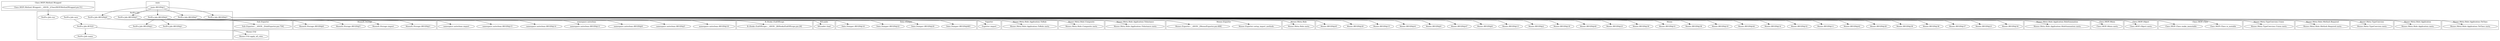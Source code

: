 digraph {
graph [overlap=false]
subgraph cluster_Moose_Meta_Role_Application_ToRole {
	label="Moose::Meta::Role::Application::ToRole";
	"Moose::Meta::Role::Application::ToRole::meta";
}
subgraph cluster_Moose_Meta_Role_Composite {
	label="Moose::Meta::Role::Composite";
	"Moose::Meta::Role::Composite::meta";
}
subgraph cluster_Moose_Meta_Role_Application_ToInstance {
	label="Moose::Meta::Role::Application::ToInstance";
	"Moose::Meta::Role::Application::ToInstance::meta";
}
subgraph cluster_Moose_Exporter {
	label="Moose::Exporter";
	"Moose::Exporter::setup_import_methods";
	"Moose::Exporter::__ANON__[Moose/Exporter.pm:468]";
}
subgraph cluster_XSLoader {
	label="XSLoader";
	"XSLoader::load";
}
subgraph cluster_Moose_Meta_Role {
	label="Moose::Meta::Role";
	"Moose::Meta::Role::meta";
}
subgraph cluster_Moose {
	label="Moose";
	"Moose::BEGIN@9";
	"Moose::BEGIN@41";
	"Moose::BEGIN@15";
	"Moose::BEGIN@29";
	"Moose::BEGIN@45";
	"Moose::BEGIN@34";
	"Moose::BEGIN@21";
	"Moose::BEGIN@37";
	"Moose::BEGIN@36";
	"Moose::BEGIN@39";
	"Moose::BEGIN@28";
	"Moose::BEGIN@42";
	"Moose::BEGIN@11";
	"Moose::BEGIN@32";
	"Moose::BEGIN@14";
	"Moose::BEGIN@44";
	"Moose::BEGIN@19";
	"Moose::BEGIN@38";
	"Moose::BEGIN@31";
	"Moose::BEGIN@30";
	"Moose::BEGIN@23";
	"Moose::BEGIN@40";
	"Moose::BEGIN@18";
	"Moose::BEGIN@2";
	"Moose::BEGIN@13";
	"Moose::BEGIN@8";
	"Moose::BEGIN@47";
}
subgraph cluster_namespace_autoclean {
	label="namespace::autoclean";
	"namespace::autoclean::BEGIN@14";
	"namespace::autoclean::BEGIN@15";
	"namespace::autoclean::import";
	"namespace::autoclean::BEGIN@16";
	"namespace::autoclean::BEGIN@5";
	"namespace::autoclean::BEGIN@8";
	"namespace::autoclean::BEGIN@13";
}
subgraph cluster_B_Hooks_EndOfScope {
	label="B::Hooks::EndOfScope";
	"B::Hooks::EndOfScope::__ANON__[B/Hooks/EndOfScope.pm:26]";
}
subgraph cluster_Moose_Meta_Role_Application_RoleSummation {
	label="Moose::Meta::Role::Application::RoleSummation";
	"Moose::Meta::Role::Application::RoleSummation::meta";
}
subgraph cluster_Data_Dumper {
	label="Data::Dumper";
	"Data::Dumper::BEGIN@22";
	"Data::Dumper::BEGIN@16";
	"Data::Dumper::BEGIN@683";
	"Data::Dumper::BEGIN@20";
}
subgraph cluster_Class_MOP_Method_Wrapped {
	label="Class::MOP::Method::Wrapped";
	"Class::MOP::Method::Wrapped::__ANON__[Class/MOP/Method/Wrapped.pm:51]";
}
subgraph cluster_PerlFu_Job {
	label="PerlFu::Job";
	"PerlFu::Job::new";
	"PerlFu::Job::BEGIN@6";
	"PerlFu::Job::BUILD";
	"PerlFu::Job::BEGIN@5";
	"PerlFu::Job::name";
	"PerlFu::Job::BEGIN@4";
	"PerlFu::Job::BEGIN@1";
	"PerlFu::Job::BEGIN@7";
	"PerlFu::Job::run";
	"PerlFu::Job::BEGIN@3";
	"PerlFu::Job::BEGIN@2";
}
subgraph cluster_Class_MOP_Mixin {
	label="Class::MOP::Mixin";
	"Class::MOP::Mixin::meta";
}
subgraph cluster_Sub_Exporter {
	label="Sub::Exporter";
	"Sub::Exporter::__ANON__[Sub/Exporter.pm:756]";
}
subgraph cluster_Class_MOP_Object {
	label="Class::MOP::Object";
	"Class::MOP::Object::meta";
}
subgraph cluster_Moose_Util {
	label="Moose::Util";
	"Moose::Util::apply_all_roles";
}
subgraph cluster_Class_MOP_Class {
	label="Class::MOP::Class";
	"Class::MOP::Class::is_mutable";
	"Class::MOP::Class::make_immutable";
}
subgraph cluster_MooseX_Storage {
	label="MooseX::Storage";
	"MooseX::Storage::BEGIN@5";
	"MooseX::Storage::BEGIN@6";
	"MooseX::Storage::BEGIN@3";
	"MooseX::Storage::import";
}
subgraph cluster_Moose_Meta_TypeCoercion_Union {
	label="Moose::Meta::TypeCoercion::Union";
	"Moose::Meta::TypeCoercion::Union::meta";
}
subgraph cluster_Exporter {
	label="Exporter";
	"Exporter::import";
}
subgraph cluster_main {
	label="main";
	"main::BEGIN@3";
}
subgraph cluster_Moose_Meta_Role_Method_Required {
	label="Moose::Meta::Role::Method::Required";
	"Moose::Meta::Role::Method::Required::meta";
}
subgraph cluster_Moose_Meta_TypeCoercion {
	label="Moose::Meta::TypeCoercion";
	"Moose::Meta::TypeCoercion::meta";
}
subgraph cluster_Moose_Meta_Role_Application {
	label="Moose::Meta::Role::Application";
	"Moose::Meta::Role::Application::meta";
}
subgraph cluster_Moose_Meta_Role_Application_ToClass {
	label="Moose::Meta::Role::Application::ToClass";
	"Moose::Meta::Role::Application::ToClass::meta";
}
"PerlFu::Job::BEGIN@6" -> "Sub::Exporter::__ANON__[Sub/Exporter.pm:756]";
"main::BEGIN@3" -> "PerlFu::Job::BEGIN@7";
"PerlFu::Job::BEGIN@3" -> "Moose::BEGIN@42";
"PerlFu::Job::BUILD" -> "Moose::Util::apply_all_roles";
"PerlFu::Job::BEGIN@3" -> "Moose::BEGIN@11";
"PerlFu::Job::BEGIN@7" -> "Exporter::import";
"PerlFu::Job::BEGIN@3" -> "Moose::Meta::TypeCoercion::meta";
"PerlFu::Job::BEGIN@3" -> "Class::MOP::Class::is_mutable";
"PerlFu::Job::BEGIN@7" -> "Data::Dumper::BEGIN@16";
"PerlFu::Job::BEGIN@3" -> "Moose::BEGIN@47";
"PerlFu::Job::BEGIN@7" -> "Data::Dumper::BEGIN@683";
"PerlFu::Job::BEGIN@3" -> "Moose::Meta::Role::Application::RoleSummation::meta";
"PerlFu::Job::BUILD" -> "PerlFu::Job::name";
"PerlFu::Job::BEGIN@3" -> "Moose::BEGIN@29";
"PerlFu::Job::BEGIN@3" -> "Moose::BEGIN@45";
"PerlFu::Job::BEGIN@5" -> "MooseX::Storage::BEGIN@6";
"main::BEGIN@3" -> "PerlFu::Job::BEGIN@6";
"PerlFu::Job::BEGIN@3" -> "Moose::BEGIN@40";
"PerlFu::Job::BEGIN@3" -> "Class::MOP::Object::meta";
"PerlFu::Job::BEGIN@3" -> "Moose::Meta::Role::Application::ToRole::meta";
"PerlFu::Job::BEGIN@3" -> "Moose::BEGIN@39";
"PerlFu::Job::BEGIN@5" -> "MooseX::Storage::import";
"PerlFu::Job::BEGIN@7" -> "Data::Dumper::BEGIN@22";
"PerlFu::Job::BEGIN@3" -> "Moose::BEGIN@34";
"PerlFu::Job::BEGIN@3" -> "Moose::Exporter::setup_import_methods";
"Class::MOP::Method::Wrapped::__ANON__[Class/MOP/Method/Wrapped.pm:51]" -> "PerlFu::Job::run";
"PerlFu::Job::BEGIN@3" -> "Moose::BEGIN@31";
"PerlFu::Job::BEGIN@3" -> "Moose::BEGIN@15";
"PerlFu::Job::BEGIN@3" -> "Moose::BEGIN@36";
"PerlFu::Job::BEGIN@4" -> "namespace::autoclean::BEGIN@14";
"PerlFu::Job::BEGIN@7" -> "Data::Dumper::BEGIN@20";
"PerlFu::Job::BEGIN@5" -> "MooseX::Storage::BEGIN@5";
"PerlFu::Job::BEGIN@3" -> "Moose::BEGIN@41";
"PerlFu::Job::BEGIN@5" -> "MooseX::Storage::BEGIN@3";
"main::BEGIN@3" -> "PerlFu::Job::BEGIN@3";
"PerlFu::Job::BEGIN@4" -> "namespace::autoclean::BEGIN@15";
"PerlFu::Job::BEGIN@3" -> "Moose::Meta::Role::Application::ToInstance::meta";
"PerlFu::Job::BEGIN@3" -> "Moose::BEGIN@18";
"PerlFu::Job::BEGIN@3" -> "Moose::BEGIN@37";
"main::BEGIN@3" -> "PerlFu::Job::BEGIN@4";
"PerlFu::Job::BEGIN@4" -> "PerlFu::Job::BEGIN@1";
"PerlFu::Job::BEGIN@4" -> "namespace::autoclean::BEGIN@8";
"PerlFu::Job::BEGIN@3" -> "Moose::BEGIN@9";
"PerlFu::Job::BEGIN@3" -> "Moose::BEGIN@28";
"PerlFu::Job::BEGIN@3" -> "Moose::BEGIN@14";
"PerlFu::Job::BEGIN@3" -> "Moose::BEGIN@44";
"PerlFu::Job::BEGIN@3" -> "Moose::Meta::Role::meta";
"PerlFu::Job::BEGIN@3" -> "Moose::Meta::Role::Method::Required::meta";
"PerlFu::Job::BEGIN@4" -> "namespace::autoclean::BEGIN@5";
"PerlFu::Job::BEGIN@3" -> "Moose::Meta::Role::Application::meta";
"PerlFu::Job::BEGIN@7" -> "XSLoader::load";
"PerlFu::Job::BEGIN@3" -> "Moose::BEGIN@19";
"PerlFu::Job::BEGIN@3" -> "Moose::BEGIN@23";
"PerlFu::Job::BEGIN@3" -> "Moose::BEGIN@2";
"PerlFu::Job::BEGIN@4" -> "B::Hooks::EndOfScope::__ANON__[B/Hooks/EndOfScope.pm:26]";
"PerlFu::Job::BEGIN@3" -> "Class::MOP::Class::make_immutable";
"PerlFu::Job::BEGIN@3" -> "Moose::BEGIN@21";
"PerlFu::Job::BEGIN@4" -> "PerlFu::Job::BEGIN@2";
"PerlFu::Job::BEGIN@3" -> "Moose::BEGIN@32";
"PerlFu::Job::BEGIN@3" -> "Moose::Meta::TypeCoercion::Union::meta";
"PerlFu::Job::BEGIN@3" -> "Moose::Meta::Role::Application::ToClass::meta";
"PerlFu::Job::BEGIN@4" -> "namespace::autoclean::BEGIN@16";
"PerlFu::Job::BEGIN@3" -> "Class::MOP::Mixin::meta";
"PerlFu::Job::BEGIN@3" -> "Moose::Exporter::__ANON__[Moose/Exporter.pm:468]";
"main::BEGIN@3" -> "PerlFu::Job::BEGIN@5";
"PerlFu::Job::BEGIN@4" -> "namespace::autoclean::import";
"PerlFu::Job::BEGIN@3" -> "Moose::BEGIN@13";
"PerlFu::Job::BEGIN@4" -> "namespace::autoclean::BEGIN@13";
"PerlFu::Job::new" -> "PerlFu::Job::BUILD";
"PerlFu::Job::BEGIN@3" -> "Moose::Meta::Role::Composite::meta";
"PerlFu::Job::BEGIN@3" -> "Moose::BEGIN@8";
"PerlFu::Job::BEGIN@3" -> "Moose::BEGIN@38";
"PerlFu::Job::BEGIN@3" -> "Moose::BEGIN@30";
}

